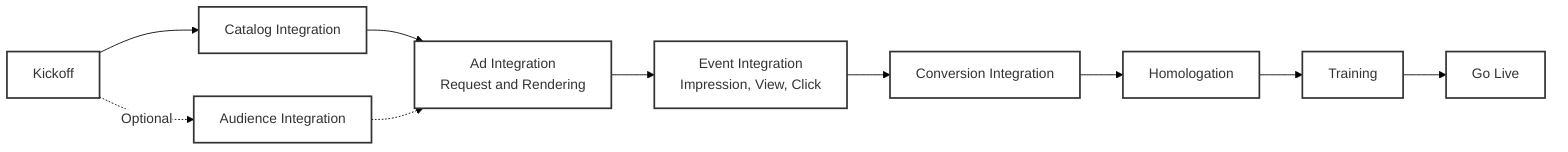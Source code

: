%%{init: {'theme':'base', 'themeVariables': {'primaryColor':'#ffffff','primaryBorderColor':'#333','background':'#ffffff'}}}%%
graph LR
    Start[Kickoff]

    %% Phase 1: Catalog Integration
    Start --> CatalogIntegration[Catalog Integration]

    %% Optional Audience Integration
    Start -.->|Optional| AudienceIntegration[Audience Integration]

    %% Phase 2: Ad Integration
    CatalogIntegration --> AdIntegration[Ad Integration<br/>Request and Rendering]
    AudienceIntegration -.-> AdIntegration

    %% Phase 3: Event Integration
    AdIntegration --> EventIntegration[Event Integration<br/>Impression, View, Click]

    %% Phase 4: Conversion Integration
    EventIntegration --> ConversionIntegration[Conversion Integration]

    %% Phase 5: Homologation
    ConversionIntegration --> Homologation[Homologation]

    %% Phase 6: Training
    Homologation --> Training[Training]

    %% Phase 7: Go Live
    Training --> GoLive[Go Live]

    %% Styles
    classDef default fill:#ffffff,stroke:#333,stroke-width:2px